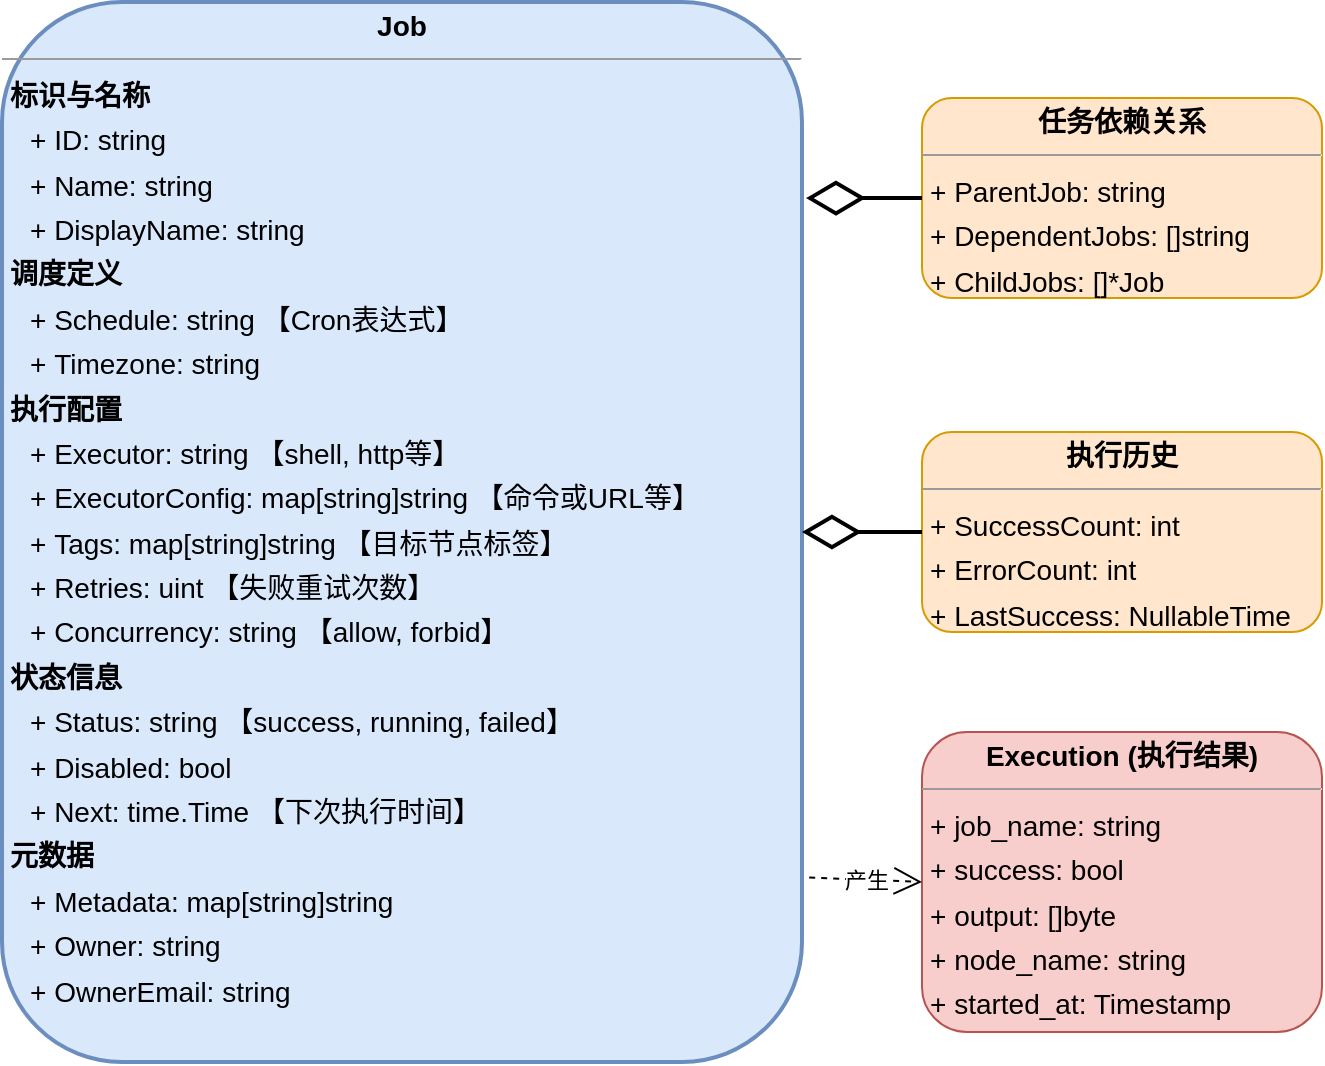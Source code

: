 <mxfile version="27.0.3">
  <diagram name="Job数据结构" id="PqTIlSyxcyXEVOrFBVIr">
    <mxGraphModel dx="677" dy="829" grid="0" gridSize="10" guides="1" tooltips="1" connect="1" arrows="1" fold="1" page="0" pageScale="1" pageWidth="850" pageHeight="1100" math="0" shadow="0">
      <root>
        <mxCell id="0" />
        <mxCell id="1" parent="0" />
        <mxCell id="qMycwdMJjsRmzumRevs1-34" value="&lt;p style=&quot;margin:0px;margin-top:4px;text-align:center;&quot;&gt;&lt;b&gt;Job&lt;/b&gt;&lt;/p&gt;&lt;hr size=&quot;1&quot;&gt;&lt;p style=&quot;margin:0 0 0 4px;line-height:1.6;&quot;&gt;&lt;b&gt;标识与名称&lt;/b&gt;&lt;/p&gt;&lt;p style=&quot;margin:0 0 0 14px;line-height:1.6;&quot;&gt;+ ID: string&lt;br&gt;+ Name: string&lt;br&gt;+ DisplayName: string&lt;/p&gt;&lt;p style=&quot;margin:0 0 0 4px;line-height:1.6;&quot;&gt;&lt;b&gt;调度定义&lt;/b&gt;&lt;/p&gt;&lt;p style=&quot;margin:0 0 0 14px;line-height:1.6;&quot;&gt;+ Schedule: string 【Cron表达式】&lt;br&gt;+ Timezone: string&lt;/p&gt;&lt;p style=&quot;margin:0 0 0 4px;line-height:1.6;&quot;&gt;&lt;b&gt;执行配置&lt;/b&gt;&lt;/p&gt;&lt;p style=&quot;margin:0 0 0 14px;line-height:1.6;&quot;&gt;+ Executor: string 【shell, http等】&lt;br&gt;+ ExecutorConfig: map[string]string 【命令或URL等】&lt;br&gt;+ Tags: map[string]string 【目标节点标签】&lt;br&gt;+ Retries: uint 【失败重试次数】&lt;br&gt;+ Concurrency: string 【allow, forbid】&lt;/p&gt;&lt;p style=&quot;margin:0 0 0 4px;line-height:1.6;&quot;&gt;&lt;b&gt;状态信息&lt;/b&gt;&lt;/p&gt;&lt;p style=&quot;margin:0 0 0 14px;line-height:1.6;&quot;&gt;+ Status: string 【success, running, failed】&lt;br&gt;+ Disabled: bool&lt;br&gt;+ Next: time.Time 【下次执行时间】&lt;/p&gt;&lt;p style=&quot;margin:0 0 0 4px;line-height:1.6;&quot;&gt;&lt;b&gt;元数据&lt;/b&gt;&lt;/p&gt;&lt;p style=&quot;margin:0 0 0 14px;line-height:1.6;&quot;&gt;+ Metadata: map[string]string&lt;br&gt;+ Owner: string&lt;br&gt;+ OwnerEmail: string&lt;/p&gt;" style="verticalAlign=top;align=left;overflow=fill;fontSize=14;fontFamily=Helvetica;html=1;rounded=1;shadow=0;comic=0;labelBackgroundColor=none;strokeWidth=2;fillColor=#dae8fc;strokeColor=#6c8ebf;" parent="1" vertex="1">
          <mxGeometry x="180" y="-55" width="400" height="530" as="geometry" />
        </mxCell>
        <mxCell id="qMycwdMJjsRmzumRevs1-35" value="&lt;p style=&quot;margin:0px;margin-top:4px;text-align:center;&quot;&gt;&lt;b&gt;任务依赖关系&lt;/b&gt;&lt;/p&gt;&lt;hr size=&quot;1&quot;&gt;&lt;p style=&quot;margin:0 0 0 4px;line-height:1.6;&quot;&gt;+ ParentJob: string&lt;br&gt;+ DependentJobs: []string&lt;br&gt;+ ChildJobs: []*Job&lt;/p&gt;" style="verticalAlign=top;align=left;overflow=fill;fontSize=14;fontFamily=Helvetica;html=1;rounded=1;shadow=0;comic=0;labelBackgroundColor=none;strokeWidth=1;fillColor=#ffe6cc;strokeColor=#d79b00;" parent="1" vertex="1">
          <mxGeometry x="640" y="-7" width="200" height="100" as="geometry" />
        </mxCell>
        <mxCell id="qMycwdMJjsRmzumRevs1-36" value="&lt;p style=&quot;margin:0px;margin-top:4px;text-align:center;&quot;&gt;&lt;b&gt;执行历史&lt;/b&gt;&lt;/p&gt;&lt;hr size=&quot;1&quot;&gt;&lt;p style=&quot;margin:0 0 0 4px;line-height:1.6;&quot;&gt;+ SuccessCount: int&lt;br&gt;+ ErrorCount: int&lt;br&gt;+ LastSuccess: NullableTime&lt;br&gt;+ LastError: NullableTime&lt;/p&gt;" style="verticalAlign=top;align=left;overflow=fill;fontSize=14;fontFamily=Helvetica;html=1;rounded=1;shadow=0;comic=0;labelBackgroundColor=none;strokeWidth=1;fillColor=#ffe6cc;strokeColor=#d79b00;" parent="1" vertex="1">
          <mxGeometry x="640" y="160" width="200" height="100" as="geometry" />
        </mxCell>
        <mxCell id="qMycwdMJjsRmzumRevs1-38" value="&lt;p style=&quot;margin:0px;margin-top:4px;text-align:center;&quot;&gt;&lt;b&gt;Execution (执行结果)&lt;/b&gt;&lt;/p&gt;&lt;hr size=&quot;1&quot;&gt;&lt;p style=&quot;margin:0 0 0 4px;line-height:1.6;&quot;&gt;+ job_name: string&lt;br&gt;+ success: bool&lt;br&gt;+ output: []byte&lt;br&gt;+ node_name: string&lt;br&gt;+ started_at: Timestamp&lt;br&gt;+ finished_at: Timestamp&lt;/p&gt;" style="verticalAlign=top;align=left;overflow=fill;fontSize=14;fontFamily=Helvetica;html=1;rounded=1;shadow=0;comic=0;labelBackgroundColor=none;strokeWidth=1;fillColor=#f8cecc;strokeColor=#b85450;" parent="1" vertex="1">
          <mxGeometry x="640" y="310" width="200" height="150" as="geometry" />
        </mxCell>
        <mxCell id="qMycwdMJjsRmzumRevs1-40" value="" style="endArrow=diamondThin;endFill=0;endSize=24;html=1;rounded=0;exitX=0;exitY=0.5;exitDx=0;exitDy=0;entryX=1.005;entryY=0.185;entryDx=0;entryDy=0;strokeWidth=2;entryPerimeter=0;" parent="1" source="qMycwdMJjsRmzumRevs1-35" target="qMycwdMJjsRmzumRevs1-34" edge="1">
          <mxGeometry width="160" relative="1" as="geometry">
            <mxPoint x="510" y="400" as="sourcePoint" />
            <mxPoint x="670" y="400" as="targetPoint" />
          </mxGeometry>
        </mxCell>
        <mxCell id="qMycwdMJjsRmzumRevs1-41" value="" style="endArrow=diamondThin;endFill=0;endSize=24;html=1;rounded=0;exitX=0;exitY=0.5;exitDx=0;exitDy=0;entryX=1;entryY=0.5;entryDx=0;entryDy=0;strokeWidth=2;" parent="1" source="qMycwdMJjsRmzumRevs1-36" target="qMycwdMJjsRmzumRevs1-34" edge="1">
          <mxGeometry width="160" relative="1" as="geometry">
            <mxPoint x="510" y="400" as="sourcePoint" />
            <mxPoint x="670" y="400" as="targetPoint" />
          </mxGeometry>
        </mxCell>
        <mxCell id="qMycwdMJjsRmzumRevs1-44" value="产生" style="endArrow=open;endFill=0;endSize=12;html=1;rounded=0;exitX=1.009;exitY=0.826;exitDx=0;exitDy=0;entryX=0;entryY=0.5;entryDx=0;entryDy=0;dashed=1;strokeWidth=1;exitPerimeter=0;" parent="1" source="qMycwdMJjsRmzumRevs1-34" target="qMycwdMJjsRmzumRevs1-38" edge="1">
          <mxGeometry width="160" relative="1" as="geometry">
            <mxPoint x="510" y="400" as="sourcePoint" />
            <mxPoint x="670" y="400" as="targetPoint" />
          </mxGeometry>
        </mxCell>
      </root>
    </mxGraphModel>
  </diagram>
</mxfile>
